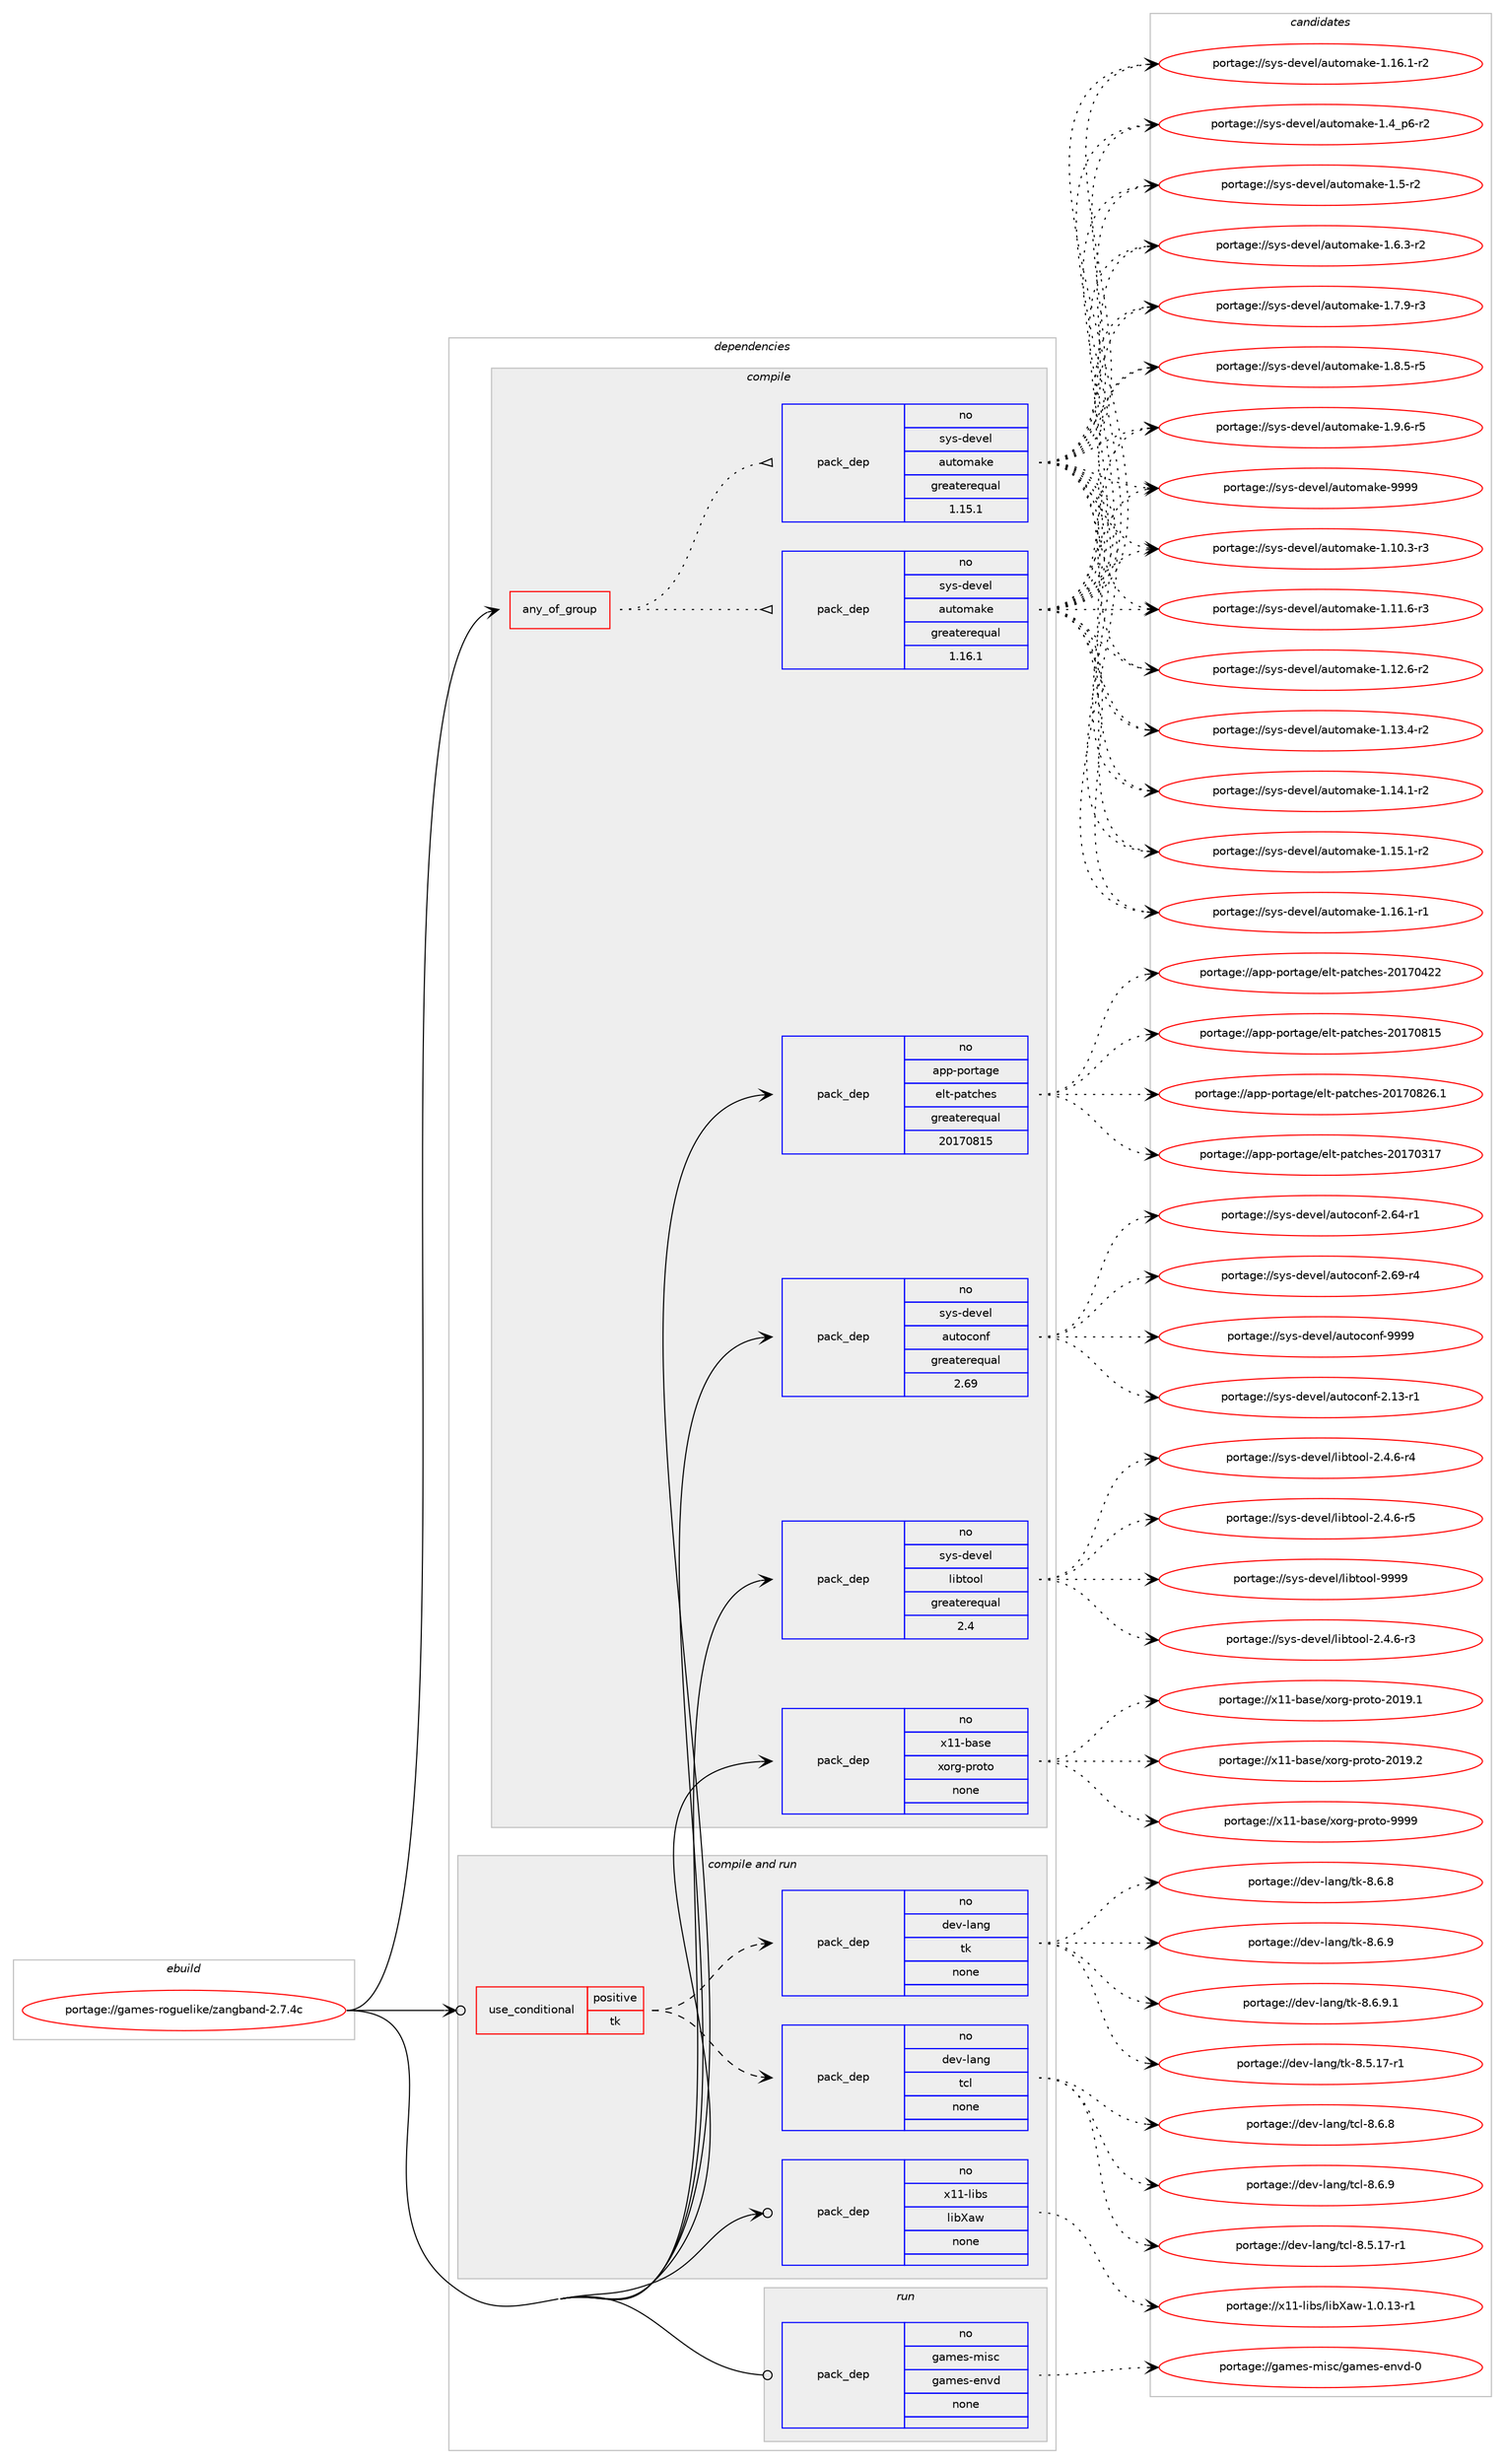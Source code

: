digraph prolog {

# *************
# Graph options
# *************

newrank=true;
concentrate=true;
compound=true;
graph [rankdir=LR,fontname=Helvetica,fontsize=10,ranksep=1.5];#, ranksep=2.5, nodesep=0.2];
edge  [arrowhead=vee];
node  [fontname=Helvetica,fontsize=10];

# **********
# The ebuild
# **********

subgraph cluster_leftcol {
color=gray;
rank=same;
label=<<i>ebuild</i>>;
id [label="portage://games-roguelike/zangband-2.7.4c", color=red, width=4, href="../games-roguelike/zangband-2.7.4c.svg"];
}

# ****************
# The dependencies
# ****************

subgraph cluster_midcol {
color=gray;
label=<<i>dependencies</i>>;
subgraph cluster_compile {
fillcolor="#eeeeee";
style=filled;
label=<<i>compile</i>>;
subgraph any3944 {
dependency275435 [label=<<TABLE BORDER="0" CELLBORDER="1" CELLSPACING="0" CELLPADDING="4"><TR><TD CELLPADDING="10">any_of_group</TD></TR></TABLE>>, shape=none, color=red];subgraph pack197840 {
dependency275436 [label=<<TABLE BORDER="0" CELLBORDER="1" CELLSPACING="0" CELLPADDING="4" WIDTH="220"><TR><TD ROWSPAN="6" CELLPADDING="30">pack_dep</TD></TR><TR><TD WIDTH="110">no</TD></TR><TR><TD>sys-devel</TD></TR><TR><TD>automake</TD></TR><TR><TD>greaterequal</TD></TR><TR><TD>1.16.1</TD></TR></TABLE>>, shape=none, color=blue];
}
dependency275435:e -> dependency275436:w [weight=20,style="dotted",arrowhead="oinv"];
subgraph pack197841 {
dependency275437 [label=<<TABLE BORDER="0" CELLBORDER="1" CELLSPACING="0" CELLPADDING="4" WIDTH="220"><TR><TD ROWSPAN="6" CELLPADDING="30">pack_dep</TD></TR><TR><TD WIDTH="110">no</TD></TR><TR><TD>sys-devel</TD></TR><TR><TD>automake</TD></TR><TR><TD>greaterequal</TD></TR><TR><TD>1.15.1</TD></TR></TABLE>>, shape=none, color=blue];
}
dependency275435:e -> dependency275437:w [weight=20,style="dotted",arrowhead="oinv"];
}
id:e -> dependency275435:w [weight=20,style="solid",arrowhead="vee"];
subgraph pack197842 {
dependency275438 [label=<<TABLE BORDER="0" CELLBORDER="1" CELLSPACING="0" CELLPADDING="4" WIDTH="220"><TR><TD ROWSPAN="6" CELLPADDING="30">pack_dep</TD></TR><TR><TD WIDTH="110">no</TD></TR><TR><TD>app-portage</TD></TR><TR><TD>elt-patches</TD></TR><TR><TD>greaterequal</TD></TR><TR><TD>20170815</TD></TR></TABLE>>, shape=none, color=blue];
}
id:e -> dependency275438:w [weight=20,style="solid",arrowhead="vee"];
subgraph pack197843 {
dependency275439 [label=<<TABLE BORDER="0" CELLBORDER="1" CELLSPACING="0" CELLPADDING="4" WIDTH="220"><TR><TD ROWSPAN="6" CELLPADDING="30">pack_dep</TD></TR><TR><TD WIDTH="110">no</TD></TR><TR><TD>sys-devel</TD></TR><TR><TD>autoconf</TD></TR><TR><TD>greaterequal</TD></TR><TR><TD>2.69</TD></TR></TABLE>>, shape=none, color=blue];
}
id:e -> dependency275439:w [weight=20,style="solid",arrowhead="vee"];
subgraph pack197844 {
dependency275440 [label=<<TABLE BORDER="0" CELLBORDER="1" CELLSPACING="0" CELLPADDING="4" WIDTH="220"><TR><TD ROWSPAN="6" CELLPADDING="30">pack_dep</TD></TR><TR><TD WIDTH="110">no</TD></TR><TR><TD>sys-devel</TD></TR><TR><TD>libtool</TD></TR><TR><TD>greaterequal</TD></TR><TR><TD>2.4</TD></TR></TABLE>>, shape=none, color=blue];
}
id:e -> dependency275440:w [weight=20,style="solid",arrowhead="vee"];
subgraph pack197845 {
dependency275441 [label=<<TABLE BORDER="0" CELLBORDER="1" CELLSPACING="0" CELLPADDING="4" WIDTH="220"><TR><TD ROWSPAN="6" CELLPADDING="30">pack_dep</TD></TR><TR><TD WIDTH="110">no</TD></TR><TR><TD>x11-base</TD></TR><TR><TD>xorg-proto</TD></TR><TR><TD>none</TD></TR><TR><TD></TD></TR></TABLE>>, shape=none, color=blue];
}
id:e -> dependency275441:w [weight=20,style="solid",arrowhead="vee"];
}
subgraph cluster_compileandrun {
fillcolor="#eeeeee";
style=filled;
label=<<i>compile and run</i>>;
subgraph cond73577 {
dependency275442 [label=<<TABLE BORDER="0" CELLBORDER="1" CELLSPACING="0" CELLPADDING="4"><TR><TD ROWSPAN="3" CELLPADDING="10">use_conditional</TD></TR><TR><TD>positive</TD></TR><TR><TD>tk</TD></TR></TABLE>>, shape=none, color=red];
subgraph pack197846 {
dependency275443 [label=<<TABLE BORDER="0" CELLBORDER="1" CELLSPACING="0" CELLPADDING="4" WIDTH="220"><TR><TD ROWSPAN="6" CELLPADDING="30">pack_dep</TD></TR><TR><TD WIDTH="110">no</TD></TR><TR><TD>dev-lang</TD></TR><TR><TD>tcl</TD></TR><TR><TD>none</TD></TR><TR><TD></TD></TR></TABLE>>, shape=none, color=blue];
}
dependency275442:e -> dependency275443:w [weight=20,style="dashed",arrowhead="vee"];
subgraph pack197847 {
dependency275444 [label=<<TABLE BORDER="0" CELLBORDER="1" CELLSPACING="0" CELLPADDING="4" WIDTH="220"><TR><TD ROWSPAN="6" CELLPADDING="30">pack_dep</TD></TR><TR><TD WIDTH="110">no</TD></TR><TR><TD>dev-lang</TD></TR><TR><TD>tk</TD></TR><TR><TD>none</TD></TR><TR><TD></TD></TR></TABLE>>, shape=none, color=blue];
}
dependency275442:e -> dependency275444:w [weight=20,style="dashed",arrowhead="vee"];
}
id:e -> dependency275442:w [weight=20,style="solid",arrowhead="odotvee"];
subgraph pack197848 {
dependency275445 [label=<<TABLE BORDER="0" CELLBORDER="1" CELLSPACING="0" CELLPADDING="4" WIDTH="220"><TR><TD ROWSPAN="6" CELLPADDING="30">pack_dep</TD></TR><TR><TD WIDTH="110">no</TD></TR><TR><TD>x11-libs</TD></TR><TR><TD>libXaw</TD></TR><TR><TD>none</TD></TR><TR><TD></TD></TR></TABLE>>, shape=none, color=blue];
}
id:e -> dependency275445:w [weight=20,style="solid",arrowhead="odotvee"];
}
subgraph cluster_run {
fillcolor="#eeeeee";
style=filled;
label=<<i>run</i>>;
subgraph pack197849 {
dependency275446 [label=<<TABLE BORDER="0" CELLBORDER="1" CELLSPACING="0" CELLPADDING="4" WIDTH="220"><TR><TD ROWSPAN="6" CELLPADDING="30">pack_dep</TD></TR><TR><TD WIDTH="110">no</TD></TR><TR><TD>games-misc</TD></TR><TR><TD>games-envd</TD></TR><TR><TD>none</TD></TR><TR><TD></TD></TR></TABLE>>, shape=none, color=blue];
}
id:e -> dependency275446:w [weight=20,style="solid",arrowhead="odot"];
}
}

# **************
# The candidates
# **************

subgraph cluster_choices {
rank=same;
color=gray;
label=<<i>candidates</i>>;

subgraph choice197840 {
color=black;
nodesep=1;
choiceportage11512111545100101118101108479711711611110997107101454946494846514511451 [label="portage://sys-devel/automake-1.10.3-r3", color=red, width=4,href="../sys-devel/automake-1.10.3-r3.svg"];
choiceportage11512111545100101118101108479711711611110997107101454946494946544511451 [label="portage://sys-devel/automake-1.11.6-r3", color=red, width=4,href="../sys-devel/automake-1.11.6-r3.svg"];
choiceportage11512111545100101118101108479711711611110997107101454946495046544511450 [label="portage://sys-devel/automake-1.12.6-r2", color=red, width=4,href="../sys-devel/automake-1.12.6-r2.svg"];
choiceportage11512111545100101118101108479711711611110997107101454946495146524511450 [label="portage://sys-devel/automake-1.13.4-r2", color=red, width=4,href="../sys-devel/automake-1.13.4-r2.svg"];
choiceportage11512111545100101118101108479711711611110997107101454946495246494511450 [label="portage://sys-devel/automake-1.14.1-r2", color=red, width=4,href="../sys-devel/automake-1.14.1-r2.svg"];
choiceportage11512111545100101118101108479711711611110997107101454946495346494511450 [label="portage://sys-devel/automake-1.15.1-r2", color=red, width=4,href="../sys-devel/automake-1.15.1-r2.svg"];
choiceportage11512111545100101118101108479711711611110997107101454946495446494511449 [label="portage://sys-devel/automake-1.16.1-r1", color=red, width=4,href="../sys-devel/automake-1.16.1-r1.svg"];
choiceportage11512111545100101118101108479711711611110997107101454946495446494511450 [label="portage://sys-devel/automake-1.16.1-r2", color=red, width=4,href="../sys-devel/automake-1.16.1-r2.svg"];
choiceportage115121115451001011181011084797117116111109971071014549465295112544511450 [label="portage://sys-devel/automake-1.4_p6-r2", color=red, width=4,href="../sys-devel/automake-1.4_p6-r2.svg"];
choiceportage11512111545100101118101108479711711611110997107101454946534511450 [label="portage://sys-devel/automake-1.5-r2", color=red, width=4,href="../sys-devel/automake-1.5-r2.svg"];
choiceportage115121115451001011181011084797117116111109971071014549465446514511450 [label="portage://sys-devel/automake-1.6.3-r2", color=red, width=4,href="../sys-devel/automake-1.6.3-r2.svg"];
choiceportage115121115451001011181011084797117116111109971071014549465546574511451 [label="portage://sys-devel/automake-1.7.9-r3", color=red, width=4,href="../sys-devel/automake-1.7.9-r3.svg"];
choiceportage115121115451001011181011084797117116111109971071014549465646534511453 [label="portage://sys-devel/automake-1.8.5-r5", color=red, width=4,href="../sys-devel/automake-1.8.5-r5.svg"];
choiceportage115121115451001011181011084797117116111109971071014549465746544511453 [label="portage://sys-devel/automake-1.9.6-r5", color=red, width=4,href="../sys-devel/automake-1.9.6-r5.svg"];
choiceportage115121115451001011181011084797117116111109971071014557575757 [label="portage://sys-devel/automake-9999", color=red, width=4,href="../sys-devel/automake-9999.svg"];
dependency275436:e -> choiceportage11512111545100101118101108479711711611110997107101454946494846514511451:w [style=dotted,weight="100"];
dependency275436:e -> choiceportage11512111545100101118101108479711711611110997107101454946494946544511451:w [style=dotted,weight="100"];
dependency275436:e -> choiceportage11512111545100101118101108479711711611110997107101454946495046544511450:w [style=dotted,weight="100"];
dependency275436:e -> choiceportage11512111545100101118101108479711711611110997107101454946495146524511450:w [style=dotted,weight="100"];
dependency275436:e -> choiceportage11512111545100101118101108479711711611110997107101454946495246494511450:w [style=dotted,weight="100"];
dependency275436:e -> choiceportage11512111545100101118101108479711711611110997107101454946495346494511450:w [style=dotted,weight="100"];
dependency275436:e -> choiceportage11512111545100101118101108479711711611110997107101454946495446494511449:w [style=dotted,weight="100"];
dependency275436:e -> choiceportage11512111545100101118101108479711711611110997107101454946495446494511450:w [style=dotted,weight="100"];
dependency275436:e -> choiceportage115121115451001011181011084797117116111109971071014549465295112544511450:w [style=dotted,weight="100"];
dependency275436:e -> choiceportage11512111545100101118101108479711711611110997107101454946534511450:w [style=dotted,weight="100"];
dependency275436:e -> choiceportage115121115451001011181011084797117116111109971071014549465446514511450:w [style=dotted,weight="100"];
dependency275436:e -> choiceportage115121115451001011181011084797117116111109971071014549465546574511451:w [style=dotted,weight="100"];
dependency275436:e -> choiceportage115121115451001011181011084797117116111109971071014549465646534511453:w [style=dotted,weight="100"];
dependency275436:e -> choiceportage115121115451001011181011084797117116111109971071014549465746544511453:w [style=dotted,weight="100"];
dependency275436:e -> choiceportage115121115451001011181011084797117116111109971071014557575757:w [style=dotted,weight="100"];
}
subgraph choice197841 {
color=black;
nodesep=1;
choiceportage11512111545100101118101108479711711611110997107101454946494846514511451 [label="portage://sys-devel/automake-1.10.3-r3", color=red, width=4,href="../sys-devel/automake-1.10.3-r3.svg"];
choiceportage11512111545100101118101108479711711611110997107101454946494946544511451 [label="portage://sys-devel/automake-1.11.6-r3", color=red, width=4,href="../sys-devel/automake-1.11.6-r3.svg"];
choiceportage11512111545100101118101108479711711611110997107101454946495046544511450 [label="portage://sys-devel/automake-1.12.6-r2", color=red, width=4,href="../sys-devel/automake-1.12.6-r2.svg"];
choiceportage11512111545100101118101108479711711611110997107101454946495146524511450 [label="portage://sys-devel/automake-1.13.4-r2", color=red, width=4,href="../sys-devel/automake-1.13.4-r2.svg"];
choiceportage11512111545100101118101108479711711611110997107101454946495246494511450 [label="portage://sys-devel/automake-1.14.1-r2", color=red, width=4,href="../sys-devel/automake-1.14.1-r2.svg"];
choiceportage11512111545100101118101108479711711611110997107101454946495346494511450 [label="portage://sys-devel/automake-1.15.1-r2", color=red, width=4,href="../sys-devel/automake-1.15.1-r2.svg"];
choiceportage11512111545100101118101108479711711611110997107101454946495446494511449 [label="portage://sys-devel/automake-1.16.1-r1", color=red, width=4,href="../sys-devel/automake-1.16.1-r1.svg"];
choiceportage11512111545100101118101108479711711611110997107101454946495446494511450 [label="portage://sys-devel/automake-1.16.1-r2", color=red, width=4,href="../sys-devel/automake-1.16.1-r2.svg"];
choiceportage115121115451001011181011084797117116111109971071014549465295112544511450 [label="portage://sys-devel/automake-1.4_p6-r2", color=red, width=4,href="../sys-devel/automake-1.4_p6-r2.svg"];
choiceportage11512111545100101118101108479711711611110997107101454946534511450 [label="portage://sys-devel/automake-1.5-r2", color=red, width=4,href="../sys-devel/automake-1.5-r2.svg"];
choiceportage115121115451001011181011084797117116111109971071014549465446514511450 [label="portage://sys-devel/automake-1.6.3-r2", color=red, width=4,href="../sys-devel/automake-1.6.3-r2.svg"];
choiceportage115121115451001011181011084797117116111109971071014549465546574511451 [label="portage://sys-devel/automake-1.7.9-r3", color=red, width=4,href="../sys-devel/automake-1.7.9-r3.svg"];
choiceportage115121115451001011181011084797117116111109971071014549465646534511453 [label="portage://sys-devel/automake-1.8.5-r5", color=red, width=4,href="../sys-devel/automake-1.8.5-r5.svg"];
choiceportage115121115451001011181011084797117116111109971071014549465746544511453 [label="portage://sys-devel/automake-1.9.6-r5", color=red, width=4,href="../sys-devel/automake-1.9.6-r5.svg"];
choiceportage115121115451001011181011084797117116111109971071014557575757 [label="portage://sys-devel/automake-9999", color=red, width=4,href="../sys-devel/automake-9999.svg"];
dependency275437:e -> choiceportage11512111545100101118101108479711711611110997107101454946494846514511451:w [style=dotted,weight="100"];
dependency275437:e -> choiceportage11512111545100101118101108479711711611110997107101454946494946544511451:w [style=dotted,weight="100"];
dependency275437:e -> choiceportage11512111545100101118101108479711711611110997107101454946495046544511450:w [style=dotted,weight="100"];
dependency275437:e -> choiceportage11512111545100101118101108479711711611110997107101454946495146524511450:w [style=dotted,weight="100"];
dependency275437:e -> choiceportage11512111545100101118101108479711711611110997107101454946495246494511450:w [style=dotted,weight="100"];
dependency275437:e -> choiceportage11512111545100101118101108479711711611110997107101454946495346494511450:w [style=dotted,weight="100"];
dependency275437:e -> choiceportage11512111545100101118101108479711711611110997107101454946495446494511449:w [style=dotted,weight="100"];
dependency275437:e -> choiceportage11512111545100101118101108479711711611110997107101454946495446494511450:w [style=dotted,weight="100"];
dependency275437:e -> choiceportage115121115451001011181011084797117116111109971071014549465295112544511450:w [style=dotted,weight="100"];
dependency275437:e -> choiceportage11512111545100101118101108479711711611110997107101454946534511450:w [style=dotted,weight="100"];
dependency275437:e -> choiceportage115121115451001011181011084797117116111109971071014549465446514511450:w [style=dotted,weight="100"];
dependency275437:e -> choiceportage115121115451001011181011084797117116111109971071014549465546574511451:w [style=dotted,weight="100"];
dependency275437:e -> choiceportage115121115451001011181011084797117116111109971071014549465646534511453:w [style=dotted,weight="100"];
dependency275437:e -> choiceportage115121115451001011181011084797117116111109971071014549465746544511453:w [style=dotted,weight="100"];
dependency275437:e -> choiceportage115121115451001011181011084797117116111109971071014557575757:w [style=dotted,weight="100"];
}
subgraph choice197842 {
color=black;
nodesep=1;
choiceportage97112112451121111141169710310147101108116451129711699104101115455048495548514955 [label="portage://app-portage/elt-patches-20170317", color=red, width=4,href="../app-portage/elt-patches-20170317.svg"];
choiceportage97112112451121111141169710310147101108116451129711699104101115455048495548525050 [label="portage://app-portage/elt-patches-20170422", color=red, width=4,href="../app-portage/elt-patches-20170422.svg"];
choiceportage97112112451121111141169710310147101108116451129711699104101115455048495548564953 [label="portage://app-portage/elt-patches-20170815", color=red, width=4,href="../app-portage/elt-patches-20170815.svg"];
choiceportage971121124511211111411697103101471011081164511297116991041011154550484955485650544649 [label="portage://app-portage/elt-patches-20170826.1", color=red, width=4,href="../app-portage/elt-patches-20170826.1.svg"];
dependency275438:e -> choiceportage97112112451121111141169710310147101108116451129711699104101115455048495548514955:w [style=dotted,weight="100"];
dependency275438:e -> choiceportage97112112451121111141169710310147101108116451129711699104101115455048495548525050:w [style=dotted,weight="100"];
dependency275438:e -> choiceportage97112112451121111141169710310147101108116451129711699104101115455048495548564953:w [style=dotted,weight="100"];
dependency275438:e -> choiceportage971121124511211111411697103101471011081164511297116991041011154550484955485650544649:w [style=dotted,weight="100"];
}
subgraph choice197843 {
color=black;
nodesep=1;
choiceportage1151211154510010111810110847971171161119911111010245504649514511449 [label="portage://sys-devel/autoconf-2.13-r1", color=red, width=4,href="../sys-devel/autoconf-2.13-r1.svg"];
choiceportage1151211154510010111810110847971171161119911111010245504654524511449 [label="portage://sys-devel/autoconf-2.64-r1", color=red, width=4,href="../sys-devel/autoconf-2.64-r1.svg"];
choiceportage1151211154510010111810110847971171161119911111010245504654574511452 [label="portage://sys-devel/autoconf-2.69-r4", color=red, width=4,href="../sys-devel/autoconf-2.69-r4.svg"];
choiceportage115121115451001011181011084797117116111991111101024557575757 [label="portage://sys-devel/autoconf-9999", color=red, width=4,href="../sys-devel/autoconf-9999.svg"];
dependency275439:e -> choiceportage1151211154510010111810110847971171161119911111010245504649514511449:w [style=dotted,weight="100"];
dependency275439:e -> choiceportage1151211154510010111810110847971171161119911111010245504654524511449:w [style=dotted,weight="100"];
dependency275439:e -> choiceportage1151211154510010111810110847971171161119911111010245504654574511452:w [style=dotted,weight="100"];
dependency275439:e -> choiceportage115121115451001011181011084797117116111991111101024557575757:w [style=dotted,weight="100"];
}
subgraph choice197844 {
color=black;
nodesep=1;
choiceportage1151211154510010111810110847108105981161111111084550465246544511451 [label="portage://sys-devel/libtool-2.4.6-r3", color=red, width=4,href="../sys-devel/libtool-2.4.6-r3.svg"];
choiceportage1151211154510010111810110847108105981161111111084550465246544511452 [label="portage://sys-devel/libtool-2.4.6-r4", color=red, width=4,href="../sys-devel/libtool-2.4.6-r4.svg"];
choiceportage1151211154510010111810110847108105981161111111084550465246544511453 [label="portage://sys-devel/libtool-2.4.6-r5", color=red, width=4,href="../sys-devel/libtool-2.4.6-r5.svg"];
choiceportage1151211154510010111810110847108105981161111111084557575757 [label="portage://sys-devel/libtool-9999", color=red, width=4,href="../sys-devel/libtool-9999.svg"];
dependency275440:e -> choiceportage1151211154510010111810110847108105981161111111084550465246544511451:w [style=dotted,weight="100"];
dependency275440:e -> choiceportage1151211154510010111810110847108105981161111111084550465246544511452:w [style=dotted,weight="100"];
dependency275440:e -> choiceportage1151211154510010111810110847108105981161111111084550465246544511453:w [style=dotted,weight="100"];
dependency275440:e -> choiceportage1151211154510010111810110847108105981161111111084557575757:w [style=dotted,weight="100"];
}
subgraph choice197845 {
color=black;
nodesep=1;
choiceportage1204949459897115101471201111141034511211411111611145504849574649 [label="portage://x11-base/xorg-proto-2019.1", color=red, width=4,href="../x11-base/xorg-proto-2019.1.svg"];
choiceportage1204949459897115101471201111141034511211411111611145504849574650 [label="portage://x11-base/xorg-proto-2019.2", color=red, width=4,href="../x11-base/xorg-proto-2019.2.svg"];
choiceportage120494945989711510147120111114103451121141111161114557575757 [label="portage://x11-base/xorg-proto-9999", color=red, width=4,href="../x11-base/xorg-proto-9999.svg"];
dependency275441:e -> choiceportage1204949459897115101471201111141034511211411111611145504849574649:w [style=dotted,weight="100"];
dependency275441:e -> choiceportage1204949459897115101471201111141034511211411111611145504849574650:w [style=dotted,weight="100"];
dependency275441:e -> choiceportage120494945989711510147120111114103451121141111161114557575757:w [style=dotted,weight="100"];
}
subgraph choice197846 {
color=black;
nodesep=1;
choiceportage10010111845108971101034711699108455646534649554511449 [label="portage://dev-lang/tcl-8.5.17-r1", color=red, width=4,href="../dev-lang/tcl-8.5.17-r1.svg"];
choiceportage10010111845108971101034711699108455646544656 [label="portage://dev-lang/tcl-8.6.8", color=red, width=4,href="../dev-lang/tcl-8.6.8.svg"];
choiceportage10010111845108971101034711699108455646544657 [label="portage://dev-lang/tcl-8.6.9", color=red, width=4,href="../dev-lang/tcl-8.6.9.svg"];
dependency275443:e -> choiceportage10010111845108971101034711699108455646534649554511449:w [style=dotted,weight="100"];
dependency275443:e -> choiceportage10010111845108971101034711699108455646544656:w [style=dotted,weight="100"];
dependency275443:e -> choiceportage10010111845108971101034711699108455646544657:w [style=dotted,weight="100"];
}
subgraph choice197847 {
color=black;
nodesep=1;
choiceportage100101118451089711010347116107455646534649554511449 [label="portage://dev-lang/tk-8.5.17-r1", color=red, width=4,href="../dev-lang/tk-8.5.17-r1.svg"];
choiceportage100101118451089711010347116107455646544656 [label="portage://dev-lang/tk-8.6.8", color=red, width=4,href="../dev-lang/tk-8.6.8.svg"];
choiceportage100101118451089711010347116107455646544657 [label="portage://dev-lang/tk-8.6.9", color=red, width=4,href="../dev-lang/tk-8.6.9.svg"];
choiceportage1001011184510897110103471161074556465446574649 [label="portage://dev-lang/tk-8.6.9.1", color=red, width=4,href="../dev-lang/tk-8.6.9.1.svg"];
dependency275444:e -> choiceportage100101118451089711010347116107455646534649554511449:w [style=dotted,weight="100"];
dependency275444:e -> choiceportage100101118451089711010347116107455646544656:w [style=dotted,weight="100"];
dependency275444:e -> choiceportage100101118451089711010347116107455646544657:w [style=dotted,weight="100"];
dependency275444:e -> choiceportage1001011184510897110103471161074556465446574649:w [style=dotted,weight="100"];
}
subgraph choice197848 {
color=black;
nodesep=1;
choiceportage1204949451081059811547108105988897119454946484649514511449 [label="portage://x11-libs/libXaw-1.0.13-r1", color=red, width=4,href="../x11-libs/libXaw-1.0.13-r1.svg"];
dependency275445:e -> choiceportage1204949451081059811547108105988897119454946484649514511449:w [style=dotted,weight="100"];
}
subgraph choice197849 {
color=black;
nodesep=1;
choiceportage1039710910111545109105115994710397109101115451011101181004548 [label="portage://games-misc/games-envd-0", color=red, width=4,href="../games-misc/games-envd-0.svg"];
dependency275446:e -> choiceportage1039710910111545109105115994710397109101115451011101181004548:w [style=dotted,weight="100"];
}
}

}
